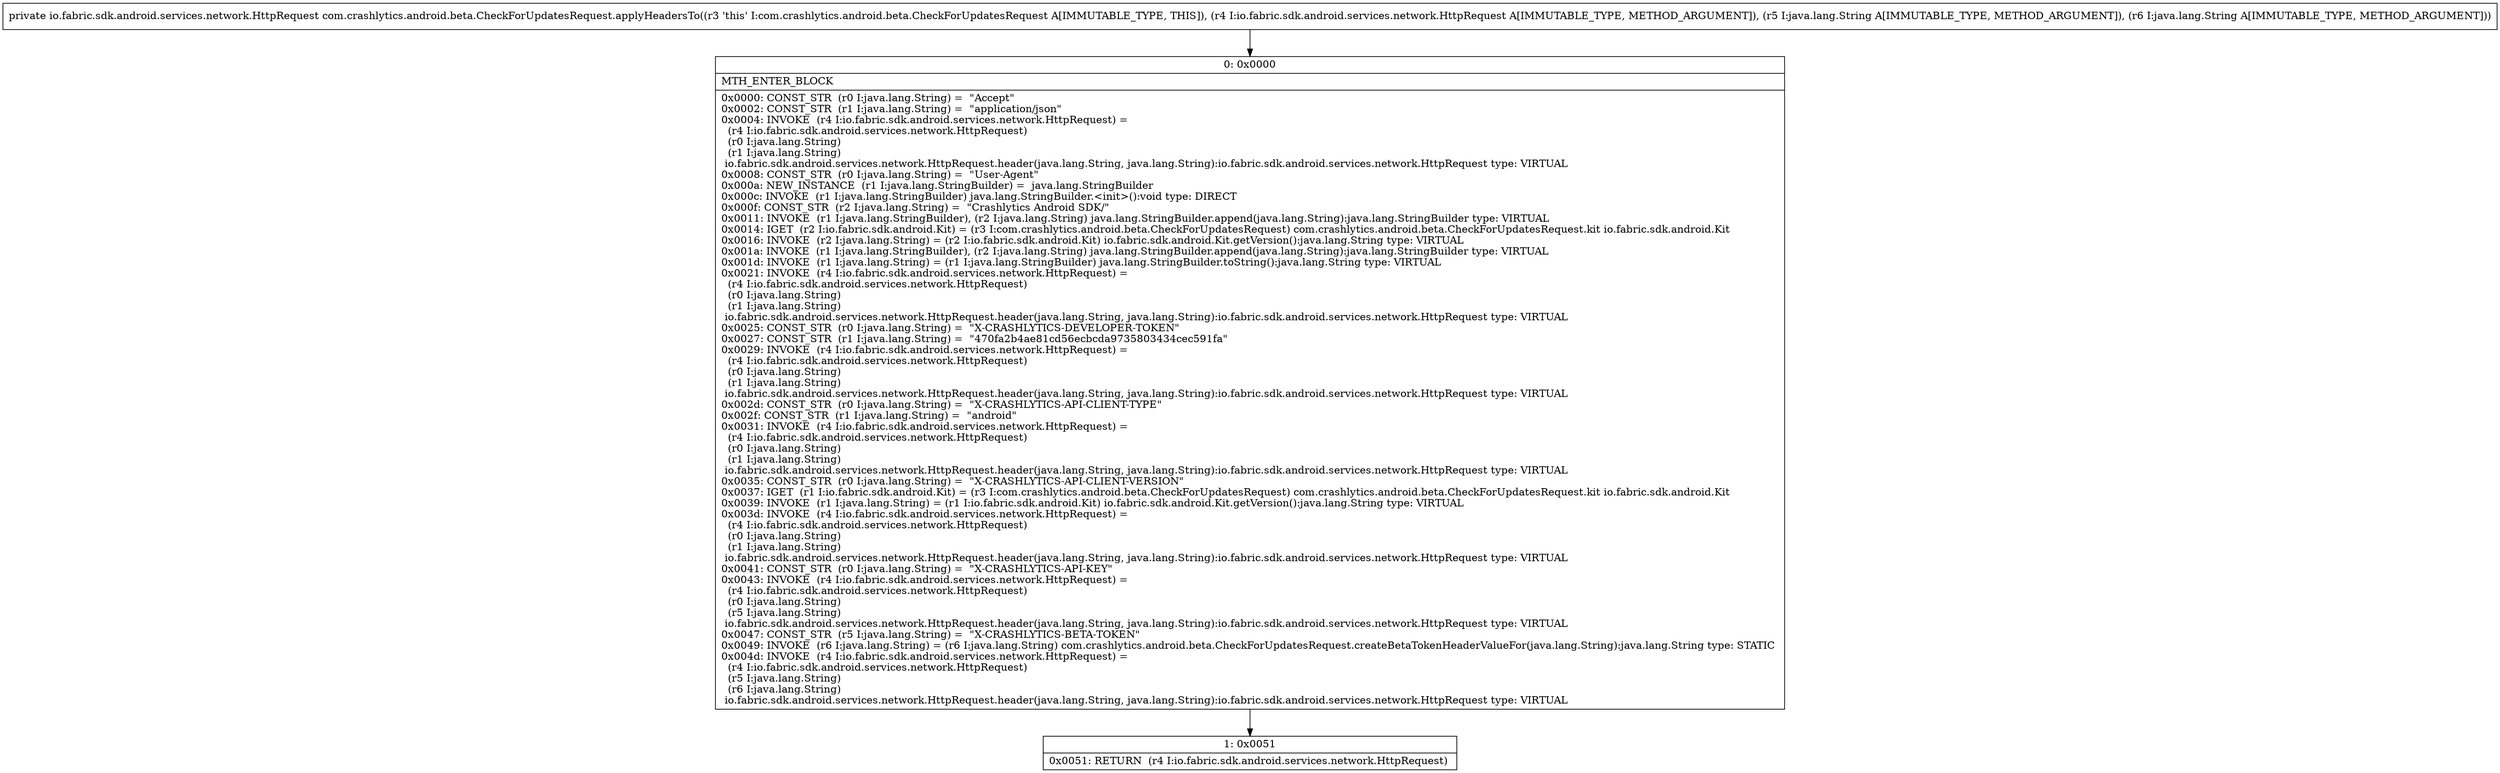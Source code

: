 digraph "CFG forcom.crashlytics.android.beta.CheckForUpdatesRequest.applyHeadersTo(Lio\/fabric\/sdk\/android\/services\/network\/HttpRequest;Ljava\/lang\/String;Ljava\/lang\/String;)Lio\/fabric\/sdk\/android\/services\/network\/HttpRequest;" {
Node_0 [shape=record,label="{0\:\ 0x0000|MTH_ENTER_BLOCK\l|0x0000: CONST_STR  (r0 I:java.lang.String) =  \"Accept\" \l0x0002: CONST_STR  (r1 I:java.lang.String) =  \"application\/json\" \l0x0004: INVOKE  (r4 I:io.fabric.sdk.android.services.network.HttpRequest) = \l  (r4 I:io.fabric.sdk.android.services.network.HttpRequest)\l  (r0 I:java.lang.String)\l  (r1 I:java.lang.String)\l io.fabric.sdk.android.services.network.HttpRequest.header(java.lang.String, java.lang.String):io.fabric.sdk.android.services.network.HttpRequest type: VIRTUAL \l0x0008: CONST_STR  (r0 I:java.lang.String) =  \"User\-Agent\" \l0x000a: NEW_INSTANCE  (r1 I:java.lang.StringBuilder) =  java.lang.StringBuilder \l0x000c: INVOKE  (r1 I:java.lang.StringBuilder) java.lang.StringBuilder.\<init\>():void type: DIRECT \l0x000f: CONST_STR  (r2 I:java.lang.String) =  \"Crashlytics Android SDK\/\" \l0x0011: INVOKE  (r1 I:java.lang.StringBuilder), (r2 I:java.lang.String) java.lang.StringBuilder.append(java.lang.String):java.lang.StringBuilder type: VIRTUAL \l0x0014: IGET  (r2 I:io.fabric.sdk.android.Kit) = (r3 I:com.crashlytics.android.beta.CheckForUpdatesRequest) com.crashlytics.android.beta.CheckForUpdatesRequest.kit io.fabric.sdk.android.Kit \l0x0016: INVOKE  (r2 I:java.lang.String) = (r2 I:io.fabric.sdk.android.Kit) io.fabric.sdk.android.Kit.getVersion():java.lang.String type: VIRTUAL \l0x001a: INVOKE  (r1 I:java.lang.StringBuilder), (r2 I:java.lang.String) java.lang.StringBuilder.append(java.lang.String):java.lang.StringBuilder type: VIRTUAL \l0x001d: INVOKE  (r1 I:java.lang.String) = (r1 I:java.lang.StringBuilder) java.lang.StringBuilder.toString():java.lang.String type: VIRTUAL \l0x0021: INVOKE  (r4 I:io.fabric.sdk.android.services.network.HttpRequest) = \l  (r4 I:io.fabric.sdk.android.services.network.HttpRequest)\l  (r0 I:java.lang.String)\l  (r1 I:java.lang.String)\l io.fabric.sdk.android.services.network.HttpRequest.header(java.lang.String, java.lang.String):io.fabric.sdk.android.services.network.HttpRequest type: VIRTUAL \l0x0025: CONST_STR  (r0 I:java.lang.String) =  \"X\-CRASHLYTICS\-DEVELOPER\-TOKEN\" \l0x0027: CONST_STR  (r1 I:java.lang.String) =  \"470fa2b4ae81cd56ecbcda9735803434cec591fa\" \l0x0029: INVOKE  (r4 I:io.fabric.sdk.android.services.network.HttpRequest) = \l  (r4 I:io.fabric.sdk.android.services.network.HttpRequest)\l  (r0 I:java.lang.String)\l  (r1 I:java.lang.String)\l io.fabric.sdk.android.services.network.HttpRequest.header(java.lang.String, java.lang.String):io.fabric.sdk.android.services.network.HttpRequest type: VIRTUAL \l0x002d: CONST_STR  (r0 I:java.lang.String) =  \"X\-CRASHLYTICS\-API\-CLIENT\-TYPE\" \l0x002f: CONST_STR  (r1 I:java.lang.String) =  \"android\" \l0x0031: INVOKE  (r4 I:io.fabric.sdk.android.services.network.HttpRequest) = \l  (r4 I:io.fabric.sdk.android.services.network.HttpRequest)\l  (r0 I:java.lang.String)\l  (r1 I:java.lang.String)\l io.fabric.sdk.android.services.network.HttpRequest.header(java.lang.String, java.lang.String):io.fabric.sdk.android.services.network.HttpRequest type: VIRTUAL \l0x0035: CONST_STR  (r0 I:java.lang.String) =  \"X\-CRASHLYTICS\-API\-CLIENT\-VERSION\" \l0x0037: IGET  (r1 I:io.fabric.sdk.android.Kit) = (r3 I:com.crashlytics.android.beta.CheckForUpdatesRequest) com.crashlytics.android.beta.CheckForUpdatesRequest.kit io.fabric.sdk.android.Kit \l0x0039: INVOKE  (r1 I:java.lang.String) = (r1 I:io.fabric.sdk.android.Kit) io.fabric.sdk.android.Kit.getVersion():java.lang.String type: VIRTUAL \l0x003d: INVOKE  (r4 I:io.fabric.sdk.android.services.network.HttpRequest) = \l  (r4 I:io.fabric.sdk.android.services.network.HttpRequest)\l  (r0 I:java.lang.String)\l  (r1 I:java.lang.String)\l io.fabric.sdk.android.services.network.HttpRequest.header(java.lang.String, java.lang.String):io.fabric.sdk.android.services.network.HttpRequest type: VIRTUAL \l0x0041: CONST_STR  (r0 I:java.lang.String) =  \"X\-CRASHLYTICS\-API\-KEY\" \l0x0043: INVOKE  (r4 I:io.fabric.sdk.android.services.network.HttpRequest) = \l  (r4 I:io.fabric.sdk.android.services.network.HttpRequest)\l  (r0 I:java.lang.String)\l  (r5 I:java.lang.String)\l io.fabric.sdk.android.services.network.HttpRequest.header(java.lang.String, java.lang.String):io.fabric.sdk.android.services.network.HttpRequest type: VIRTUAL \l0x0047: CONST_STR  (r5 I:java.lang.String) =  \"X\-CRASHLYTICS\-BETA\-TOKEN\" \l0x0049: INVOKE  (r6 I:java.lang.String) = (r6 I:java.lang.String) com.crashlytics.android.beta.CheckForUpdatesRequest.createBetaTokenHeaderValueFor(java.lang.String):java.lang.String type: STATIC \l0x004d: INVOKE  (r4 I:io.fabric.sdk.android.services.network.HttpRequest) = \l  (r4 I:io.fabric.sdk.android.services.network.HttpRequest)\l  (r5 I:java.lang.String)\l  (r6 I:java.lang.String)\l io.fabric.sdk.android.services.network.HttpRequest.header(java.lang.String, java.lang.String):io.fabric.sdk.android.services.network.HttpRequest type: VIRTUAL \l}"];
Node_1 [shape=record,label="{1\:\ 0x0051|0x0051: RETURN  (r4 I:io.fabric.sdk.android.services.network.HttpRequest) \l}"];
MethodNode[shape=record,label="{private io.fabric.sdk.android.services.network.HttpRequest com.crashlytics.android.beta.CheckForUpdatesRequest.applyHeadersTo((r3 'this' I:com.crashlytics.android.beta.CheckForUpdatesRequest A[IMMUTABLE_TYPE, THIS]), (r4 I:io.fabric.sdk.android.services.network.HttpRequest A[IMMUTABLE_TYPE, METHOD_ARGUMENT]), (r5 I:java.lang.String A[IMMUTABLE_TYPE, METHOD_ARGUMENT]), (r6 I:java.lang.String A[IMMUTABLE_TYPE, METHOD_ARGUMENT])) }"];
MethodNode -> Node_0;
Node_0 -> Node_1;
}

